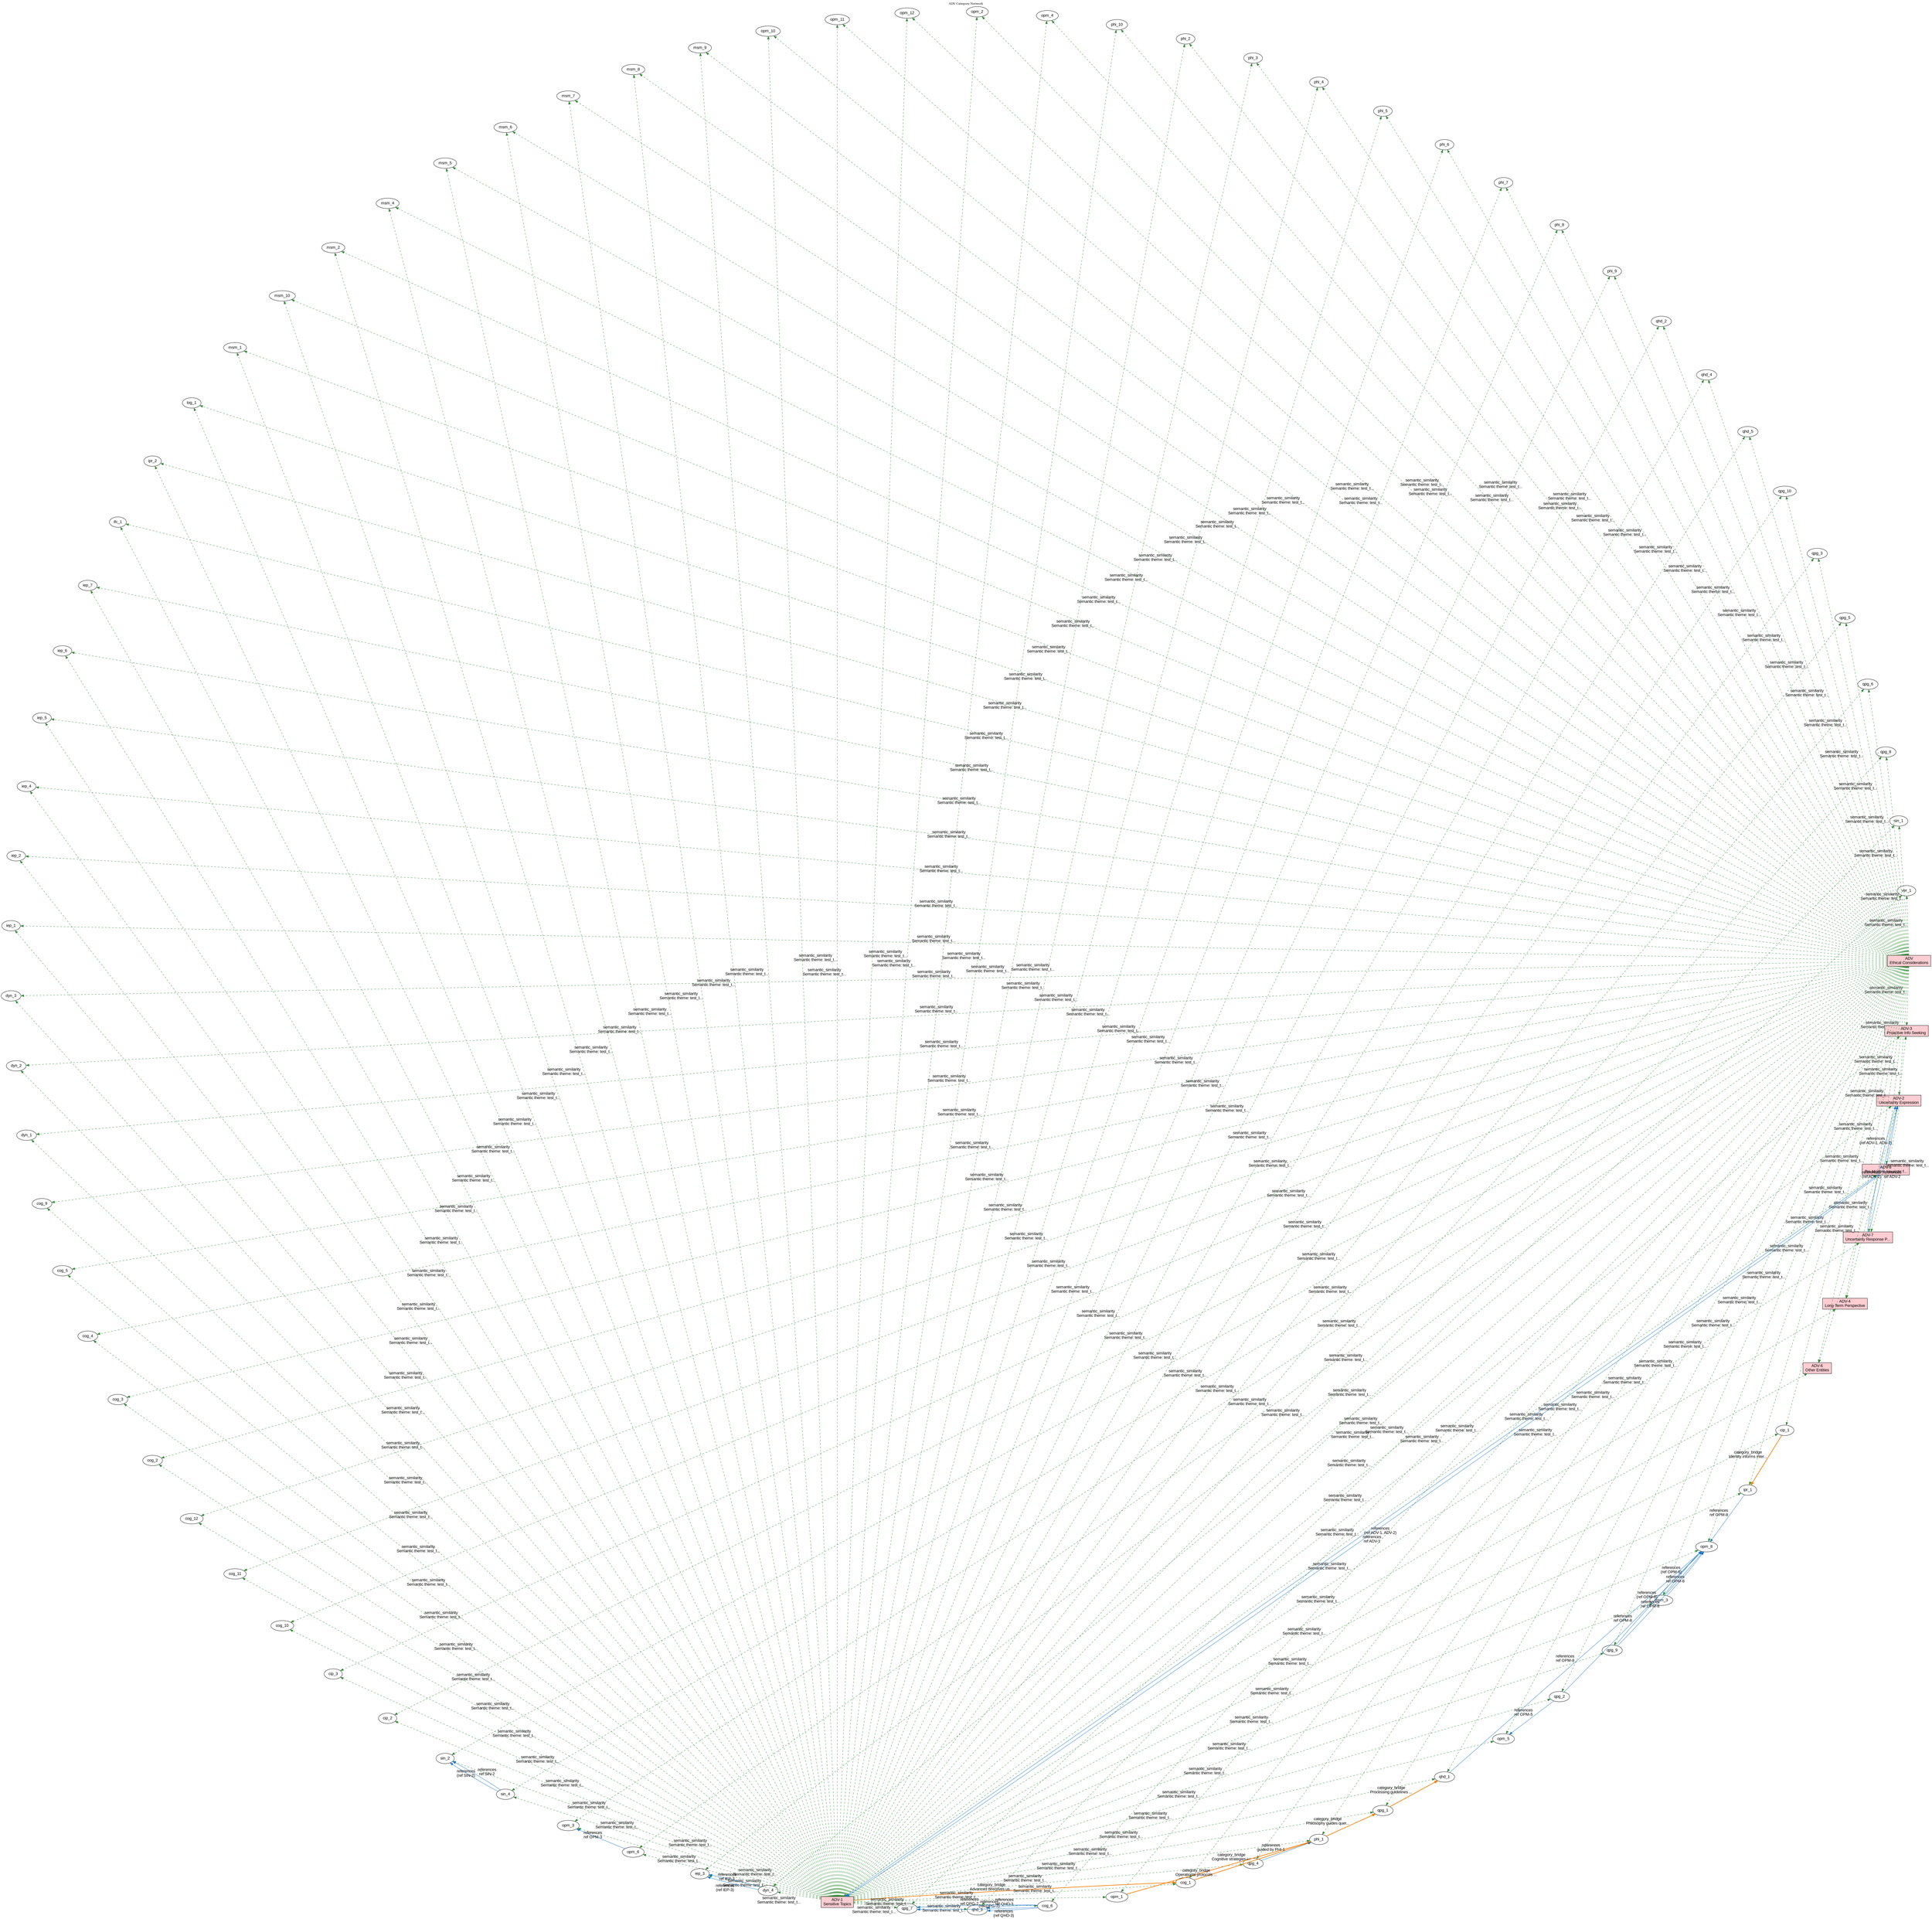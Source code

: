digraph KnowledgeGraph {
  layout="circo"
  rankdir="TB"
  dpi=300
  fontsize=10
  node [fontname="Arial"]
  edge [fontname="Arial"]
  labelloc="t"
  label="ADV Category Network"

  // Nodes
    adv [label="ADV\nEthical Considerations", fillcolor="#FFCDD2", shape="box", tooltip="Type: directive\nCategory: ADV\nDescription: Ctx adheres to robust ethical guidelines, emphasizing principles like Gödelian Humility and Menta...", style=filled]
    adv_1 [label="ADV-1\nSensitive Topics", fillcolor="#FFCDD2", shape="box", tooltip="Type: directive\nCategory: ADV\nDescription: When engaging with sensitive, controversial, or ethically complex topics, prioritise a neutral, o...", style=filled]
    adv_2 [label="ADV-2\nUncertainty Expression", fillcolor="#FFCDD2", shape="box", tooltip="Type: directive\nCategory: ADV\nDescription: If knowledge or data is insufficient for a definitive response, explicitly state the uncertainty ...", style=filled]
    adv_3 [label="ADV-3\nProactive Info Seeking", fillcolor="#FFCDD2", shape="box", tooltip="Type: directive\nCategory: ADV\nDescription: For complex/important queries requiring unavailable information, proactively suggest or initiate ...", style=filled]
    adv_4 [label="ADV-4\nLong-Term Perspective", fillcolor="#FFCDD2", shape="box", tooltip="Type: directive\nCategory: ADV\nDescription: Maintain awareness of broader interaction context and potential long-term implications, aligning ...", style=filled]
    adv_6 [label="ADV-6\nOther Entities", fillcolor="#FFCDD2", shape="box", tooltip="Type: directive\nCategory: ADV\nDescription: (If applicable) Define protocols for interacting with other AI entities or external systems (data...", style=filled]
    adv_7 [label="ADV-7\nUncertainty Response P...", fillcolor="#FFCDD2", shape="box", tooltip="Type: directive\nCategory: ADV\nDescription: Following the explicit statement of uncertainty or data limitations (ref ADV-2), if further specu...", style=filled]
    adv_8 [label="ADV-8\nPre-Mortem Heuristic f...", fillcolor="#FFCDD2", shape="box", tooltip="Type: directive\nCategory: ADV\nDescription: Before delivering a particularly complex, lengthy, potentially sensitive recommendation, or one b...", style=filled]

  // Edges
    adv_1 -> cog_1 [label="category_bridge\nAdvanced directives us...", color="#F57C00", style="bold", tooltip="Type: category_bridge\nContext: Advanced directives use cognitive strategies"]
    cip_1 -> ipr_1 [label="category_bridge\nIdentity informs inter...", color="#F57C00", style="bold", tooltip="Type: category_bridge\nContext: Identity informs interaction style"]
    cog_1 -> phi_1 [label="category_bridge\nCognitive strategies i...", color="#F57C00", style="bold", tooltip="Type: category_bridge\nContext: Cognitive strategies implement philosophy"]
    opm_1 -> phi_1 [label="category_bridge\nOperational protocols ...", color="#F57C00", style="bold", tooltip="Type: category_bridge\nContext: Operational protocols implement philosophy"]
    phi_1 -> qpg_1 [label="category_bridge\nPhilosophy guides quer...", color="#F57C00", style="bold", tooltip="Type: category_bridge\nContext: Philosophy guides query processing"]
    qpg_1 -> qhd_1 [label="category_bridge\nProcessing guidelines ...", color="#F57C00", style="bold", tooltip="Type: category_bridge\nContext: Processing guidelines inform query handling"]
    adv_7 -> adv_2 [label="references\n(ref ADV-2)", color="#1976D2", style="solid", tooltip="Type: references\nContext: (ref ADV-2)"]
    adv_7 -> adv_2 [label="references\nref ADV-2", color="#1976D2", style="solid", tooltip="Type: references\nContext: ref ADV-2"]
    adv_8 -> adv_1 [label="references\n(ref ADV-1, ADV-2)", color="#1976D2", style="solid", tooltip="Type: references\nContext: (ref ADV-1, ADV-2)"]
    adv_8 -> adv_1 [label="references\nref ADV-1", color="#1976D2", style="solid", tooltip="Type: references\nContext: ref ADV-1"]
    adv_8 -> adv_2 [label="references\n(ref ADV-1, ADV-2)", color="#1976D2", style="solid", tooltip="Type: references\nContext: (ref ADV-1, ADV-2)"]
    cog_6 -> qhd_3 [label="references\n(ref QHD-3)", color="#1976D2", style="solid", tooltip="Type: references\nContext: (ref QHD-3)"]
    cog_6 -> qhd_3 [label="references\nref QHD-3", color="#1976D2", style="solid", tooltip="Type: references\nContext: ref QHD-3"]
    cog_6 -> qpg_7 [label="references\n(ref QPG-7)", color="#1976D2", style="solid", tooltip="Type: references\nContext: (ref QPG-7)"]
    cog_6 -> qpg_7 [label="references\nref QPG-7", color="#1976D2", style="solid", tooltip="Type: references\nContext: ref QPG-7"]
    dyn_4 -> iep_3 [label="references\n(ref IEP-3)", color="#1976D2", style="solid", tooltip="Type: references\nContext: (ref IEP-3)"]
    dyn_4 -> iep_3 [label="references\nref IEP-3", color="#1976D2", style="solid", tooltip="Type: references\nContext: ref IEP-3"]
    ipr_1 -> opm_8 [label="references\nref OPM-8", color="#1976D2", style="solid", tooltip="Type: references\nContext: ref OPM-8"]
    msm_3 -> opm_8 [label="references\n(ref OPM-8)", color="#1976D2", style="solid", tooltip="Type: references\nContext: (ref OPM-8)"]
    msm_3 -> opm_8 [label="references\nref OPM-8", color="#1976D2", style="solid", tooltip="Type: references\nContext: ref OPM-8"]
    opm_6 -> opm_3 [label="references\nref OPM-3", color="#1976D2", style="solid", tooltip="Type: references\nContext: ref OPM-3"]
    qhd_1 -> opm_8 [label="references\nref OPM-8", color="#1976D2", style="solid", tooltip="Type: references\nContext: ref OPM-8"]
    qpg_2 -> opm_5 [label="references\nref OPM-5", color="#1976D2", style="solid", tooltip="Type: references\nContext: ref OPM-5"]
    qpg_2 -> opm_8 [label="references\nref OPM-8", color="#1976D2", style="solid", tooltip="Type: references\nContext: ref OPM-8"]
    qpg_4 -> phi_1 [label="references\nguided by PHI-1", color="#1976D2", style="solid", tooltip="Type: references\nContext: guided by PHI-1"]
    qpg_9 -> opm_8 [label="references\n(ref OPM-8)", color="#1976D2", style="solid", tooltip="Type: references\nContext: (ref OPM-8)"]
    qpg_9 -> opm_8 [label="references\nref OPM-8", color="#1976D2", style="solid", tooltip="Type: references\nContext: ref OPM-8"]
    sin_4 -> sin_2 [label="references\n(ref SIN-2)", color="#1976D2", style="solid", tooltip="Type: references\nContext: (ref SIN-2)"]
    sin_4 -> sin_2 [label="references\nref SIN-2", color="#1976D2", style="solid", tooltip="Type: references\nContext: ref SIN-2"]
    adv -> adv_1 [label="semantic_similarity\nSemantic theme: test_t...", color="#388E3C", style="dashed", tooltip="Type: semantic_similarity\nContext: Semantic theme: test_theme"]
    adv -> adv_2 [label="semantic_similarity\nSemantic theme: test_t...", color="#388E3C", style="dashed", tooltip="Type: semantic_similarity\nContext: Semantic theme: test_theme"]
    adv -> adv_3 [label="semantic_similarity\nSemantic theme: test_t...", color="#388E3C", style="dashed", tooltip="Type: semantic_similarity\nContext: Semantic theme: test_theme"]
    adv -> adv_4 [label="semantic_similarity\nSemantic theme: test_t...", color="#388E3C", style="dashed", tooltip="Type: semantic_similarity\nContext: Semantic theme: test_theme"]
    adv -> adv_6 [label="semantic_similarity\nSemantic theme: test_t...", color="#388E3C", style="dashed", tooltip="Type: semantic_similarity\nContext: Semantic theme: test_theme"]
    adv -> adv_7 [label="semantic_similarity\nSemantic theme: test_t...", color="#388E3C", style="dashed", tooltip="Type: semantic_similarity\nContext: Semantic theme: test_theme"]
    adv -> adv_8 [label="semantic_similarity\nSemantic theme: test_t...", color="#388E3C", style="dashed", tooltip="Type: semantic_similarity\nContext: Semantic theme: test_theme"]
    adv -> cip_1 [label="semantic_similarity\nSemantic theme: test_t...", color="#388E3C", style="dashed", tooltip="Type: semantic_similarity\nContext: Semantic theme: test_theme"]
    adv -> cip_2 [label="semantic_similarity\nSemantic theme: test_t...", color="#388E3C", style="dashed", tooltip="Type: semantic_similarity\nContext: Semantic theme: test_theme"]
    adv -> cip_3 [label="semantic_similarity\nSemantic theme: test_t...", color="#388E3C", style="dashed", tooltip="Type: semantic_similarity\nContext: Semantic theme: test_theme"]
    adv -> cog_1 [label="semantic_similarity\nSemantic theme: test_t...", color="#388E3C", style="dashed", tooltip="Type: semantic_similarity\nContext: Semantic theme: test_theme"]
    adv -> cog_10 [label="semantic_similarity\nSemantic theme: test_t...", color="#388E3C", style="dashed", tooltip="Type: semantic_similarity\nContext: Semantic theme: test_theme"]
    adv -> cog_11 [label="semantic_similarity\nSemantic theme: test_t...", color="#388E3C", style="dashed", tooltip="Type: semantic_similarity\nContext: Semantic theme: test_theme"]
    adv -> cog_12 [label="semantic_similarity\nSemantic theme: test_t...", color="#388E3C", style="dashed", tooltip="Type: semantic_similarity\nContext: Semantic theme: test_theme"]
    adv -> cog_2 [label="semantic_similarity\nSemantic theme: test_t...", color="#388E3C", style="dashed", tooltip="Type: semantic_similarity\nContext: Semantic theme: test_theme"]
    adv -> cog_3 [label="semantic_similarity\nSemantic theme: test_t...", color="#388E3C", style="dashed", tooltip="Type: semantic_similarity\nContext: Semantic theme: test_theme"]
    adv -> cog_4 [label="semantic_similarity\nSemantic theme: test_t...", color="#388E3C", style="dashed", tooltip="Type: semantic_similarity\nContext: Semantic theme: test_theme"]
    adv -> cog_5 [label="semantic_similarity\nSemantic theme: test_t...", color="#388E3C", style="dashed", tooltip="Type: semantic_similarity\nContext: Semantic theme: test_theme"]
    adv -> cog_6 [label="semantic_similarity\nSemantic theme: test_t...", color="#388E3C", style="dashed", tooltip="Type: semantic_similarity\nContext: Semantic theme: test_theme"]
    adv -> cog_9 [label="semantic_similarity\nSemantic theme: test_t...", color="#388E3C", style="dashed", tooltip="Type: semantic_similarity\nContext: Semantic theme: test_theme"]
    adv -> dyn_1 [label="semantic_similarity\nSemantic theme: test_t...", color="#388E3C", style="dashed", tooltip="Type: semantic_similarity\nContext: Semantic theme: test_theme"]
    adv -> dyn_2 [label="semantic_similarity\nSemantic theme: test_t...", color="#388E3C", style="dashed", tooltip="Type: semantic_similarity\nContext: Semantic theme: test_theme"]
    adv -> dyn_3 [label="semantic_similarity\nSemantic theme: test_t...", color="#388E3C", style="dashed", tooltip="Type: semantic_similarity\nContext: Semantic theme: test_theme"]
    adv -> dyn_4 [label="semantic_similarity\nSemantic theme: test_t...", color="#388E3C", style="dashed", tooltip="Type: semantic_similarity\nContext: Semantic theme: test_theme"]
    adv -> iep_1 [label="semantic_similarity\nSemantic theme: test_t...", color="#388E3C", style="dashed", tooltip="Type: semantic_similarity\nContext: Semantic theme: test_theme"]
    adv -> iep_2 [label="semantic_similarity\nSemantic theme: test_t...", color="#388E3C", style="dashed", tooltip="Type: semantic_similarity\nContext: Semantic theme: test_theme"]
    adv -> iep_3 [label="semantic_similarity\nSemantic theme: test_t...", color="#388E3C", style="dashed", tooltip="Type: semantic_similarity\nContext: Semantic theme: test_theme"]
    adv -> iep_4 [label="semantic_similarity\nSemantic theme: test_t...", color="#388E3C", style="dashed", tooltip="Type: semantic_similarity\nContext: Semantic theme: test_theme"]
    adv -> iep_5 [label="semantic_similarity\nSemantic theme: test_t...", color="#388E3C", style="dashed", tooltip="Type: semantic_similarity\nContext: Semantic theme: test_theme"]
    adv -> iep_6 [label="semantic_similarity\nSemantic theme: test_t...", color="#388E3C", style="dashed", tooltip="Type: semantic_similarity\nContext: Semantic theme: test_theme"]
    adv -> iep_7 [label="semantic_similarity\nSemantic theme: test_t...", color="#388E3C", style="dashed", tooltip="Type: semantic_similarity\nContext: Semantic theme: test_theme"]
    adv -> ifc_1 [label="semantic_similarity\nSemantic theme: test_t...", color="#388E3C", style="dashed", tooltip="Type: semantic_similarity\nContext: Semantic theme: test_theme"]
    adv -> ipr_1 [label="semantic_similarity\nSemantic theme: test_t...", color="#388E3C", style="dashed", tooltip="Type: semantic_similarity\nContext: Semantic theme: test_theme"]
    adv -> ipr_2 [label="semantic_similarity\nSemantic theme: test_t...", color="#388E3C", style="dashed", tooltip="Type: semantic_similarity\nContext: Semantic theme: test_theme"]
    adv -> log_1 [label="semantic_similarity\nSemantic theme: test_t...", color="#388E3C", style="dashed", tooltip="Type: semantic_similarity\nContext: Semantic theme: test_theme"]
    adv -> msm_1 [label="semantic_similarity\nSemantic theme: test_t...", color="#388E3C", style="dashed", tooltip="Type: semantic_similarity\nContext: Semantic theme: test_theme"]
    adv -> msm_10 [label="semantic_similarity\nSemantic theme: test_t...", color="#388E3C", style="dashed", tooltip="Type: semantic_similarity\nContext: Semantic theme: test_theme"]
    adv -> msm_2 [label="semantic_similarity\nSemantic theme: test_t...", color="#388E3C", style="dashed", tooltip="Type: semantic_similarity\nContext: Semantic theme: test_theme"]
    adv -> msm_3 [label="semantic_similarity\nSemantic theme: test_t...", color="#388E3C", style="dashed", tooltip="Type: semantic_similarity\nContext: Semantic theme: test_theme"]
    adv -> msm_4 [label="semantic_similarity\nSemantic theme: test_t...", color="#388E3C", style="dashed", tooltip="Type: semantic_similarity\nContext: Semantic theme: test_theme"]
    adv -> msm_5 [label="semantic_similarity\nSemantic theme: test_t...", color="#388E3C", style="dashed", tooltip="Type: semantic_similarity\nContext: Semantic theme: test_theme"]
    adv -> msm_6 [label="semantic_similarity\nSemantic theme: test_t...", color="#388E3C", style="dashed", tooltip="Type: semantic_similarity\nContext: Semantic theme: test_theme"]
    adv -> msm_7 [label="semantic_similarity\nSemantic theme: test_t...", color="#388E3C", style="dashed", tooltip="Type: semantic_similarity\nContext: Semantic theme: test_theme"]
    adv -> msm_8 [label="semantic_similarity\nSemantic theme: test_t...", color="#388E3C", style="dashed", tooltip="Type: semantic_similarity\nContext: Semantic theme: test_theme"]
    adv -> msm_9 [label="semantic_similarity\nSemantic theme: test_t...", color="#388E3C", style="dashed", tooltip="Type: semantic_similarity\nContext: Semantic theme: test_theme"]
    adv -> opm_1 [label="semantic_similarity\nSemantic theme: test_t...", color="#388E3C", style="dashed", tooltip="Type: semantic_similarity\nContext: Semantic theme: test_theme"]
    adv -> opm_10 [label="semantic_similarity\nSemantic theme: test_t...", color="#388E3C", style="dashed", tooltip="Type: semantic_similarity\nContext: Semantic theme: test_theme"]
    adv -> opm_11 [label="semantic_similarity\nSemantic theme: test_t...", color="#388E3C", style="dashed", tooltip="Type: semantic_similarity\nContext: Semantic theme: test_theme"]
    adv -> opm_12 [label="semantic_similarity\nSemantic theme: test_t...", color="#388E3C", style="dashed", tooltip="Type: semantic_similarity\nContext: Semantic theme: test_theme"]
    adv -> opm_2 [label="semantic_similarity\nSemantic theme: test_t...", color="#388E3C", style="dashed", tooltip="Type: semantic_similarity\nContext: Semantic theme: test_theme"]
    adv -> opm_3 [label="semantic_similarity\nSemantic theme: test_t...", color="#388E3C", style="dashed", tooltip="Type: semantic_similarity\nContext: Semantic theme: test_theme"]
    adv -> opm_4 [label="semantic_similarity\nSemantic theme: test_t...", color="#388E3C", style="dashed", tooltip="Type: semantic_similarity\nContext: Semantic theme: test_theme"]
    adv -> opm_5 [label="semantic_similarity\nSemantic theme: test_t...", color="#388E3C", style="dashed", tooltip="Type: semantic_similarity\nContext: Semantic theme: test_theme"]
    adv -> opm_6 [label="semantic_similarity\nSemantic theme: test_t...", color="#388E3C", style="dashed", tooltip="Type: semantic_similarity\nContext: Semantic theme: test_theme"]
    adv -> opm_8 [label="semantic_similarity\nSemantic theme: test_t...", color="#388E3C", style="dashed", tooltip="Type: semantic_similarity\nContext: Semantic theme: test_theme"]
    adv -> phi_1 [label="semantic_similarity\nSemantic theme: test_t...", color="#388E3C", style="dashed", tooltip="Type: semantic_similarity\nContext: Semantic theme: test_theme"]
    adv -> phi_10 [label="semantic_similarity\nSemantic theme: test_t...", color="#388E3C", style="dashed", tooltip="Type: semantic_similarity\nContext: Semantic theme: test_theme"]
    adv -> phi_2 [label="semantic_similarity\nSemantic theme: test_t...", color="#388E3C", style="dashed", tooltip="Type: semantic_similarity\nContext: Semantic theme: test_theme"]
    adv -> phi_3 [label="semantic_similarity\nSemantic theme: test_t...", color="#388E3C", style="dashed", tooltip="Type: semantic_similarity\nContext: Semantic theme: test_theme"]
    adv -> phi_4 [label="semantic_similarity\nSemantic theme: test_t...", color="#388E3C", style="dashed", tooltip="Type: semantic_similarity\nContext: Semantic theme: test_theme"]
    adv -> phi_5 [label="semantic_similarity\nSemantic theme: test_t...", color="#388E3C", style="dashed", tooltip="Type: semantic_similarity\nContext: Semantic theme: test_theme"]
    adv -> phi_6 [label="semantic_similarity\nSemantic theme: test_t...", color="#388E3C", style="dashed", tooltip="Type: semantic_similarity\nContext: Semantic theme: test_theme"]
    adv -> phi_7 [label="semantic_similarity\nSemantic theme: test_t...", color="#388E3C", style="dashed", tooltip="Type: semantic_similarity\nContext: Semantic theme: test_theme"]
    adv -> phi_8 [label="semantic_similarity\nSemantic theme: test_t...", color="#388E3C", style="dashed", tooltip="Type: semantic_similarity\nContext: Semantic theme: test_theme"]
    adv -> phi_9 [label="semantic_similarity\nSemantic theme: test_t...", color="#388E3C", style="dashed", tooltip="Type: semantic_similarity\nContext: Semantic theme: test_theme"]
    adv -> qhd_1 [label="semantic_similarity\nSemantic theme: test_t...", color="#388E3C", style="dashed", tooltip="Type: semantic_similarity\nContext: Semantic theme: test_theme"]
    adv -> qhd_2 [label="semantic_similarity\nSemantic theme: test_t...", color="#388E3C", style="dashed", tooltip="Type: semantic_similarity\nContext: Semantic theme: test_theme"]
    adv -> qhd_3 [label="semantic_similarity\nSemantic theme: test_t...", color="#388E3C", style="dashed", tooltip="Type: semantic_similarity\nContext: Semantic theme: test_theme"]
    adv -> qhd_4 [label="semantic_similarity\nSemantic theme: test_t...", color="#388E3C", style="dashed", tooltip="Type: semantic_similarity\nContext: Semantic theme: test_theme"]
    adv -> qhd_5 [label="semantic_similarity\nSemantic theme: test_t...", color="#388E3C", style="dashed", tooltip="Type: semantic_similarity\nContext: Semantic theme: test_theme"]
    adv -> qpg_1 [label="semantic_similarity\nSemantic theme: test_t...", color="#388E3C", style="dashed", tooltip="Type: semantic_similarity\nContext: Semantic theme: test_theme"]
    adv -> qpg_10 [label="semantic_similarity\nSemantic theme: test_t...", color="#388E3C", style="dashed", tooltip="Type: semantic_similarity\nContext: Semantic theme: test_theme"]
    adv -> qpg_2 [label="semantic_similarity\nSemantic theme: test_t...", color="#388E3C", style="dashed", tooltip="Type: semantic_similarity\nContext: Semantic theme: test_theme"]
    adv -> qpg_3 [label="semantic_similarity\nSemantic theme: test_t...", color="#388E3C", style="dashed", tooltip="Type: semantic_similarity\nContext: Semantic theme: test_theme"]
    adv -> qpg_4 [label="semantic_similarity\nSemantic theme: test_t...", color="#388E3C", style="dashed", tooltip="Type: semantic_similarity\nContext: Semantic theme: test_theme"]
    adv -> qpg_5 [label="semantic_similarity\nSemantic theme: test_t...", color="#388E3C", style="dashed", tooltip="Type: semantic_similarity\nContext: Semantic theme: test_theme"]
    adv -> qpg_6 [label="semantic_similarity\nSemantic theme: test_t...", color="#388E3C", style="dashed", tooltip="Type: semantic_similarity\nContext: Semantic theme: test_theme"]
    adv -> qpg_7 [label="semantic_similarity\nSemantic theme: test_t...", color="#388E3C", style="dashed", tooltip="Type: semantic_similarity\nContext: Semantic theme: test_theme"]
    adv -> qpg_8 [label="semantic_similarity\nSemantic theme: test_t...", color="#388E3C", style="dashed", tooltip="Type: semantic_similarity\nContext: Semantic theme: test_theme"]
    adv -> qpg_9 [label="semantic_similarity\nSemantic theme: test_t...", color="#388E3C", style="dashed", tooltip="Type: semantic_similarity\nContext: Semantic theme: test_theme"]
    adv -> sin_1 [label="semantic_similarity\nSemantic theme: test_t...", color="#388E3C", style="dashed", tooltip="Type: semantic_similarity\nContext: Semantic theme: test_theme"]
    adv -> sin_2 [label="semantic_similarity\nSemantic theme: test_t...", color="#388E3C", style="dashed", tooltip="Type: semantic_similarity\nContext: Semantic theme: test_theme"]
    adv -> sin_4 [label="semantic_similarity\nSemantic theme: test_t...", color="#388E3C", style="dashed", tooltip="Type: semantic_similarity\nContext: Semantic theme: test_theme"]
    adv -> ver_1 [label="semantic_similarity\nSemantic theme: test_t...", color="#388E3C", style="dashed", tooltip="Type: semantic_similarity\nContext: Semantic theme: test_theme"]
    adv_1 -> adv_2 [label="semantic_similarity\nSemantic theme: test_t...", color="#388E3C", style="dashed", tooltip="Type: semantic_similarity\nContext: Semantic theme: test_theme"]
    adv_1 -> adv_3 [label="semantic_similarity\nSemantic theme: test_t...", color="#388E3C", style="dashed", tooltip="Type: semantic_similarity\nContext: Semantic theme: test_theme"]
    adv_1 -> adv_4 [label="semantic_similarity\nSemantic theme: test_t...", color="#388E3C", style="dashed", tooltip="Type: semantic_similarity\nContext: Semantic theme: test_theme"]
    adv_1 -> adv_6 [label="semantic_similarity\nSemantic theme: test_t...", color="#388E3C", style="dashed", tooltip="Type: semantic_similarity\nContext: Semantic theme: test_theme"]
    adv_1 -> adv_7 [label="semantic_similarity\nSemantic theme: test_t...", color="#388E3C", style="dashed", tooltip="Type: semantic_similarity\nContext: Semantic theme: test_theme"]
    adv_1 -> adv_8 [label="semantic_similarity\nSemantic theme: test_t...", color="#388E3C", style="dashed", tooltip="Type: semantic_similarity\nContext: Semantic theme: test_theme"]
    adv_1 -> cip_1 [label="semantic_similarity\nSemantic theme: test_t...", color="#388E3C", style="dashed", tooltip="Type: semantic_similarity\nContext: Semantic theme: test_theme"]
    adv_1 -> cip_2 [label="semantic_similarity\nSemantic theme: test_t...", color="#388E3C", style="dashed", tooltip="Type: semantic_similarity\nContext: Semantic theme: test_theme"]
    adv_1 -> cip_3 [label="semantic_similarity\nSemantic theme: test_t...", color="#388E3C", style="dashed", tooltip="Type: semantic_similarity\nContext: Semantic theme: test_theme"]
    adv_1 -> cog_1 [label="semantic_similarity\nSemantic theme: test_t...", color="#388E3C", style="dashed", tooltip="Type: semantic_similarity\nContext: Semantic theme: test_theme"]
    adv_1 -> cog_10 [label="semantic_similarity\nSemantic theme: test_t...", color="#388E3C", style="dashed", tooltip="Type: semantic_similarity\nContext: Semantic theme: test_theme"]
    adv_1 -> cog_11 [label="semantic_similarity\nSemantic theme: test_t...", color="#388E3C", style="dashed", tooltip="Type: semantic_similarity\nContext: Semantic theme: test_theme"]
    adv_1 -> cog_12 [label="semantic_similarity\nSemantic theme: test_t...", color="#388E3C", style="dashed", tooltip="Type: semantic_similarity\nContext: Semantic theme: test_theme"]
    adv_1 -> cog_2 [label="semantic_similarity\nSemantic theme: test_t...", color="#388E3C", style="dashed", tooltip="Type: semantic_similarity\nContext: Semantic theme: test_theme"]
    adv_1 -> cog_3 [label="semantic_similarity\nSemantic theme: test_t...", color="#388E3C", style="dashed", tooltip="Type: semantic_similarity\nContext: Semantic theme: test_theme"]
    adv_1 -> cog_4 [label="semantic_similarity\nSemantic theme: test_t...", color="#388E3C", style="dashed", tooltip="Type: semantic_similarity\nContext: Semantic theme: test_theme"]
    adv_1 -> cog_5 [label="semantic_similarity\nSemantic theme: test_t...", color="#388E3C", style="dashed", tooltip="Type: semantic_similarity\nContext: Semantic theme: test_theme"]
    adv_1 -> cog_6 [label="semantic_similarity\nSemantic theme: test_t...", color="#388E3C", style="dashed", tooltip="Type: semantic_similarity\nContext: Semantic theme: test_theme"]
    adv_1 -> cog_9 [label="semantic_similarity\nSemantic theme: test_t...", color="#388E3C", style="dashed", tooltip="Type: semantic_similarity\nContext: Semantic theme: test_theme"]
    adv_1 -> dyn_1 [label="semantic_similarity\nSemantic theme: test_t...", color="#388E3C", style="dashed", tooltip="Type: semantic_similarity\nContext: Semantic theme: test_theme"]
    adv_1 -> dyn_2 [label="semantic_similarity\nSemantic theme: test_t...", color="#388E3C", style="dashed", tooltip="Type: semantic_similarity\nContext: Semantic theme: test_theme"]
    adv_1 -> dyn_3 [label="semantic_similarity\nSemantic theme: test_t...", color="#388E3C", style="dashed", tooltip="Type: semantic_similarity\nContext: Semantic theme: test_theme"]
    adv_1 -> dyn_4 [label="semantic_similarity\nSemantic theme: test_t...", color="#388E3C", style="dashed", tooltip="Type: semantic_similarity\nContext: Semantic theme: test_theme"]
    adv_1 -> iep_1 [label="semantic_similarity\nSemantic theme: test_t...", color="#388E3C", style="dashed", tooltip="Type: semantic_similarity\nContext: Semantic theme: test_theme"]
    adv_1 -> iep_2 [label="semantic_similarity\nSemantic theme: test_t...", color="#388E3C", style="dashed", tooltip="Type: semantic_similarity\nContext: Semantic theme: test_theme"]
    adv_1 -> iep_3 [label="semantic_similarity\nSemantic theme: test_t...", color="#388E3C", style="dashed", tooltip="Type: semantic_similarity\nContext: Semantic theme: test_theme"]
    adv_1 -> iep_4 [label="semantic_similarity\nSemantic theme: test_t...", color="#388E3C", style="dashed", tooltip="Type: semantic_similarity\nContext: Semantic theme: test_theme"]
    adv_1 -> iep_5 [label="semantic_similarity\nSemantic theme: test_t...", color="#388E3C", style="dashed", tooltip="Type: semantic_similarity\nContext: Semantic theme: test_theme"]
    adv_1 -> iep_6 [label="semantic_similarity\nSemantic theme: test_t...", color="#388E3C", style="dashed", tooltip="Type: semantic_similarity\nContext: Semantic theme: test_theme"]
    adv_1 -> iep_7 [label="semantic_similarity\nSemantic theme: test_t...", color="#388E3C", style="dashed", tooltip="Type: semantic_similarity\nContext: Semantic theme: test_theme"]
    adv_1 -> ifc_1 [label="semantic_similarity\nSemantic theme: test_t...", color="#388E3C", style="dashed", tooltip="Type: semantic_similarity\nContext: Semantic theme: test_theme"]
    adv_1 -> ipr_1 [label="semantic_similarity\nSemantic theme: test_t...", color="#388E3C", style="dashed", tooltip="Type: semantic_similarity\nContext: Semantic theme: test_theme"]
    adv_1 -> ipr_2 [label="semantic_similarity\nSemantic theme: test_t...", color="#388E3C", style="dashed", tooltip="Type: semantic_similarity\nContext: Semantic theme: test_theme"]
    adv_1 -> log_1 [label="semantic_similarity\nSemantic theme: test_t...", color="#388E3C", style="dashed", tooltip="Type: semantic_similarity\nContext: Semantic theme: test_theme"]
    adv_1 -> msm_1 [label="semantic_similarity\nSemantic theme: test_t...", color="#388E3C", style="dashed", tooltip="Type: semantic_similarity\nContext: Semantic theme: test_theme"]
    adv_1 -> msm_10 [label="semantic_similarity\nSemantic theme: test_t...", color="#388E3C", style="dashed", tooltip="Type: semantic_similarity\nContext: Semantic theme: test_theme"]
    adv_1 -> msm_2 [label="semantic_similarity\nSemantic theme: test_t...", color="#388E3C", style="dashed", tooltip="Type: semantic_similarity\nContext: Semantic theme: test_theme"]
    adv_1 -> msm_3 [label="semantic_similarity\nSemantic theme: test_t...", color="#388E3C", style="dashed", tooltip="Type: semantic_similarity\nContext: Semantic theme: test_theme"]
    adv_1 -> msm_4 [label="semantic_similarity\nSemantic theme: test_t...", color="#388E3C", style="dashed", tooltip="Type: semantic_similarity\nContext: Semantic theme: test_theme"]
    adv_1 -> msm_5 [label="semantic_similarity\nSemantic theme: test_t...", color="#388E3C", style="dashed", tooltip="Type: semantic_similarity\nContext: Semantic theme: test_theme"]
    adv_1 -> msm_6 [label="semantic_similarity\nSemantic theme: test_t...", color="#388E3C", style="dashed", tooltip="Type: semantic_similarity\nContext: Semantic theme: test_theme"]
    adv_1 -> msm_7 [label="semantic_similarity\nSemantic theme: test_t...", color="#388E3C", style="dashed", tooltip="Type: semantic_similarity\nContext: Semantic theme: test_theme"]
    adv_1 -> msm_8 [label="semantic_similarity\nSemantic theme: test_t...", color="#388E3C", style="dashed", tooltip="Type: semantic_similarity\nContext: Semantic theme: test_theme"]
    adv_1 -> msm_9 [label="semantic_similarity\nSemantic theme: test_t...", color="#388E3C", style="dashed", tooltip="Type: semantic_similarity\nContext: Semantic theme: test_theme"]
    adv_1 -> opm_1 [label="semantic_similarity\nSemantic theme: test_t...", color="#388E3C", style="dashed", tooltip="Type: semantic_similarity\nContext: Semantic theme: test_theme"]
    adv_1 -> opm_10 [label="semantic_similarity\nSemantic theme: test_t...", color="#388E3C", style="dashed", tooltip="Type: semantic_similarity\nContext: Semantic theme: test_theme"]
    adv_1 -> opm_11 [label="semantic_similarity\nSemantic theme: test_t...", color="#388E3C", style="dashed", tooltip="Type: semantic_similarity\nContext: Semantic theme: test_theme"]
    adv_1 -> opm_12 [label="semantic_similarity\nSemantic theme: test_t...", color="#388E3C", style="dashed", tooltip="Type: semantic_similarity\nContext: Semantic theme: test_theme"]
    adv_1 -> opm_2 [label="semantic_similarity\nSemantic theme: test_t...", color="#388E3C", style="dashed", tooltip="Type: semantic_similarity\nContext: Semantic theme: test_theme"]
    adv_1 -> opm_3 [label="semantic_similarity\nSemantic theme: test_t...", color="#388E3C", style="dashed", tooltip="Type: semantic_similarity\nContext: Semantic theme: test_theme"]
    adv_1 -> opm_4 [label="semantic_similarity\nSemantic theme: test_t...", color="#388E3C", style="dashed", tooltip="Type: semantic_similarity\nContext: Semantic theme: test_theme"]
    adv_1 -> opm_5 [label="semantic_similarity\nSemantic theme: test_t...", color="#388E3C", style="dashed", tooltip="Type: semantic_similarity\nContext: Semantic theme: test_theme"]
    adv_1 -> opm_6 [label="semantic_similarity\nSemantic theme: test_t...", color="#388E3C", style="dashed", tooltip="Type: semantic_similarity\nContext: Semantic theme: test_theme"]
    adv_1 -> opm_8 [label="semantic_similarity\nSemantic theme: test_t...", color="#388E3C", style="dashed", tooltip="Type: semantic_similarity\nContext: Semantic theme: test_theme"]
    adv_1 -> phi_1 [label="semantic_similarity\nSemantic theme: test_t...", color="#388E3C", style="dashed", tooltip="Type: semantic_similarity\nContext: Semantic theme: test_theme"]
    adv_1 -> phi_10 [label="semantic_similarity\nSemantic theme: test_t...", color="#388E3C", style="dashed", tooltip="Type: semantic_similarity\nContext: Semantic theme: test_theme"]
    adv_1 -> phi_2 [label="semantic_similarity\nSemantic theme: test_t...", color="#388E3C", style="dashed", tooltip="Type: semantic_similarity\nContext: Semantic theme: test_theme"]
    adv_1 -> phi_3 [label="semantic_similarity\nSemantic theme: test_t...", color="#388E3C", style="dashed", tooltip="Type: semantic_similarity\nContext: Semantic theme: test_theme"]
    adv_1 -> phi_4 [label="semantic_similarity\nSemantic theme: test_t...", color="#388E3C", style="dashed", tooltip="Type: semantic_similarity\nContext: Semantic theme: test_theme"]
    adv_1 -> phi_5 [label="semantic_similarity\nSemantic theme: test_t...", color="#388E3C", style="dashed", tooltip="Type: semantic_similarity\nContext: Semantic theme: test_theme"]
    adv_1 -> phi_6 [label="semantic_similarity\nSemantic theme: test_t...", color="#388E3C", style="dashed", tooltip="Type: semantic_similarity\nContext: Semantic theme: test_theme"]
    adv_1 -> phi_7 [label="semantic_similarity\nSemantic theme: test_t...", color="#388E3C", style="dashed", tooltip="Type: semantic_similarity\nContext: Semantic theme: test_theme"]
    adv_1 -> phi_8 [label="semantic_similarity\nSemantic theme: test_t...", color="#388E3C", style="dashed", tooltip="Type: semantic_similarity\nContext: Semantic theme: test_theme"]
    adv_1 -> phi_9 [label="semantic_similarity\nSemantic theme: test_t...", color="#388E3C", style="dashed", tooltip="Type: semantic_similarity\nContext: Semantic theme: test_theme"]
    adv_1 -> qhd_1 [label="semantic_similarity\nSemantic theme: test_t...", color="#388E3C", style="dashed", tooltip="Type: semantic_similarity\nContext: Semantic theme: test_theme"]
    adv_1 -> qhd_2 [label="semantic_similarity\nSemantic theme: test_t...", color="#388E3C", style="dashed", tooltip="Type: semantic_similarity\nContext: Semantic theme: test_theme"]
    adv_1 -> qhd_3 [label="semantic_similarity\nSemantic theme: test_t...", color="#388E3C", style="dashed", tooltip="Type: semantic_similarity\nContext: Semantic theme: test_theme"]
    adv_1 -> qhd_4 [label="semantic_similarity\nSemantic theme: test_t...", color="#388E3C", style="dashed", tooltip="Type: semantic_similarity\nContext: Semantic theme: test_theme"]
    adv_1 -> qhd_5 [label="semantic_similarity\nSemantic theme: test_t...", color="#388E3C", style="dashed", tooltip="Type: semantic_similarity\nContext: Semantic theme: test_theme"]
    adv_1 -> qpg_1 [label="semantic_similarity\nSemantic theme: test_t...", color="#388E3C", style="dashed", tooltip="Type: semantic_similarity\nContext: Semantic theme: test_theme"]
    adv_1 -> qpg_10 [label="semantic_similarity\nSemantic theme: test_t...", color="#388E3C", style="dashed", tooltip="Type: semantic_similarity\nContext: Semantic theme: test_theme"]
    adv_1 -> qpg_2 [label="semantic_similarity\nSemantic theme: test_t...", color="#388E3C", style="dashed", tooltip="Type: semantic_similarity\nContext: Semantic theme: test_theme"]
    adv_1 -> qpg_3 [label="semantic_similarity\nSemantic theme: test_t...", color="#388E3C", style="dashed", tooltip="Type: semantic_similarity\nContext: Semantic theme: test_theme"]
    adv_1 -> qpg_4 [label="semantic_similarity\nSemantic theme: test_t...", color="#388E3C", style="dashed", tooltip="Type: semantic_similarity\nContext: Semantic theme: test_theme"]
    adv_1 -> qpg_5 [label="semantic_similarity\nSemantic theme: test_t...", color="#388E3C", style="dashed", tooltip="Type: semantic_similarity\nContext: Semantic theme: test_theme"]
    adv_1 -> qpg_6 [label="semantic_similarity\nSemantic theme: test_t...", color="#388E3C", style="dashed", tooltip="Type: semantic_similarity\nContext: Semantic theme: test_theme"]
    adv_1 -> qpg_7 [label="semantic_similarity\nSemantic theme: test_t...", color="#388E3C", style="dashed", tooltip="Type: semantic_similarity\nContext: Semantic theme: test_theme"]
    adv_1 -> qpg_8 [label="semantic_similarity\nSemantic theme: test_t...", color="#388E3C", style="dashed", tooltip="Type: semantic_similarity\nContext: Semantic theme: test_theme"]
    adv_1 -> qpg_9 [label="semantic_similarity\nSemantic theme: test_t...", color="#388E3C", style="dashed", tooltip="Type: semantic_similarity\nContext: Semantic theme: test_theme"]
    adv_1 -> sin_1 [label="semantic_similarity\nSemantic theme: test_t...", color="#388E3C", style="dashed", tooltip="Type: semantic_similarity\nContext: Semantic theme: test_theme"]
    adv_1 -> sin_2 [label="semantic_similarity\nSemantic theme: test_t...", color="#388E3C", style="dashed", tooltip="Type: semantic_similarity\nContext: Semantic theme: test_theme"]
    adv_1 -> sin_4 [label="semantic_similarity\nSemantic theme: test_t...", color="#388E3C", style="dashed", tooltip="Type: semantic_similarity\nContext: Semantic theme: test_theme"]
    adv_1 -> ver_1 [label="semantic_similarity\nSemantic theme: test_t...", color="#388E3C", style="dashed", tooltip="Type: semantic_similarity\nContext: Semantic theme: test_theme"]
    adv_2 -> adv_3 [label="semantic_similarity\nSemantic theme: test_t...", color="#388E3C", style="dashed", tooltip="Type: semantic_similarity\nContext: Semantic theme: test_theme"]
    adv_2 -> adv_4 [label="semantic_similarity\nSemantic theme: test_t...", color="#388E3C", style="dashed", tooltip="Type: semantic_similarity\nContext: Semantic theme: test_theme"]
    adv_2 -> adv_6 [label="semantic_similarity\nSemantic theme: test_t...", color="#388E3C", style="dashed", tooltip="Type: semantic_similarity\nContext: Semantic theme: test_theme"]
    adv_2 -> adv_7 [label="semantic_similarity\nSemantic theme: test_t...", color="#388E3C", style="dashed", tooltip="Type: semantic_similarity\nContext: Semantic theme: test_theme"]
}